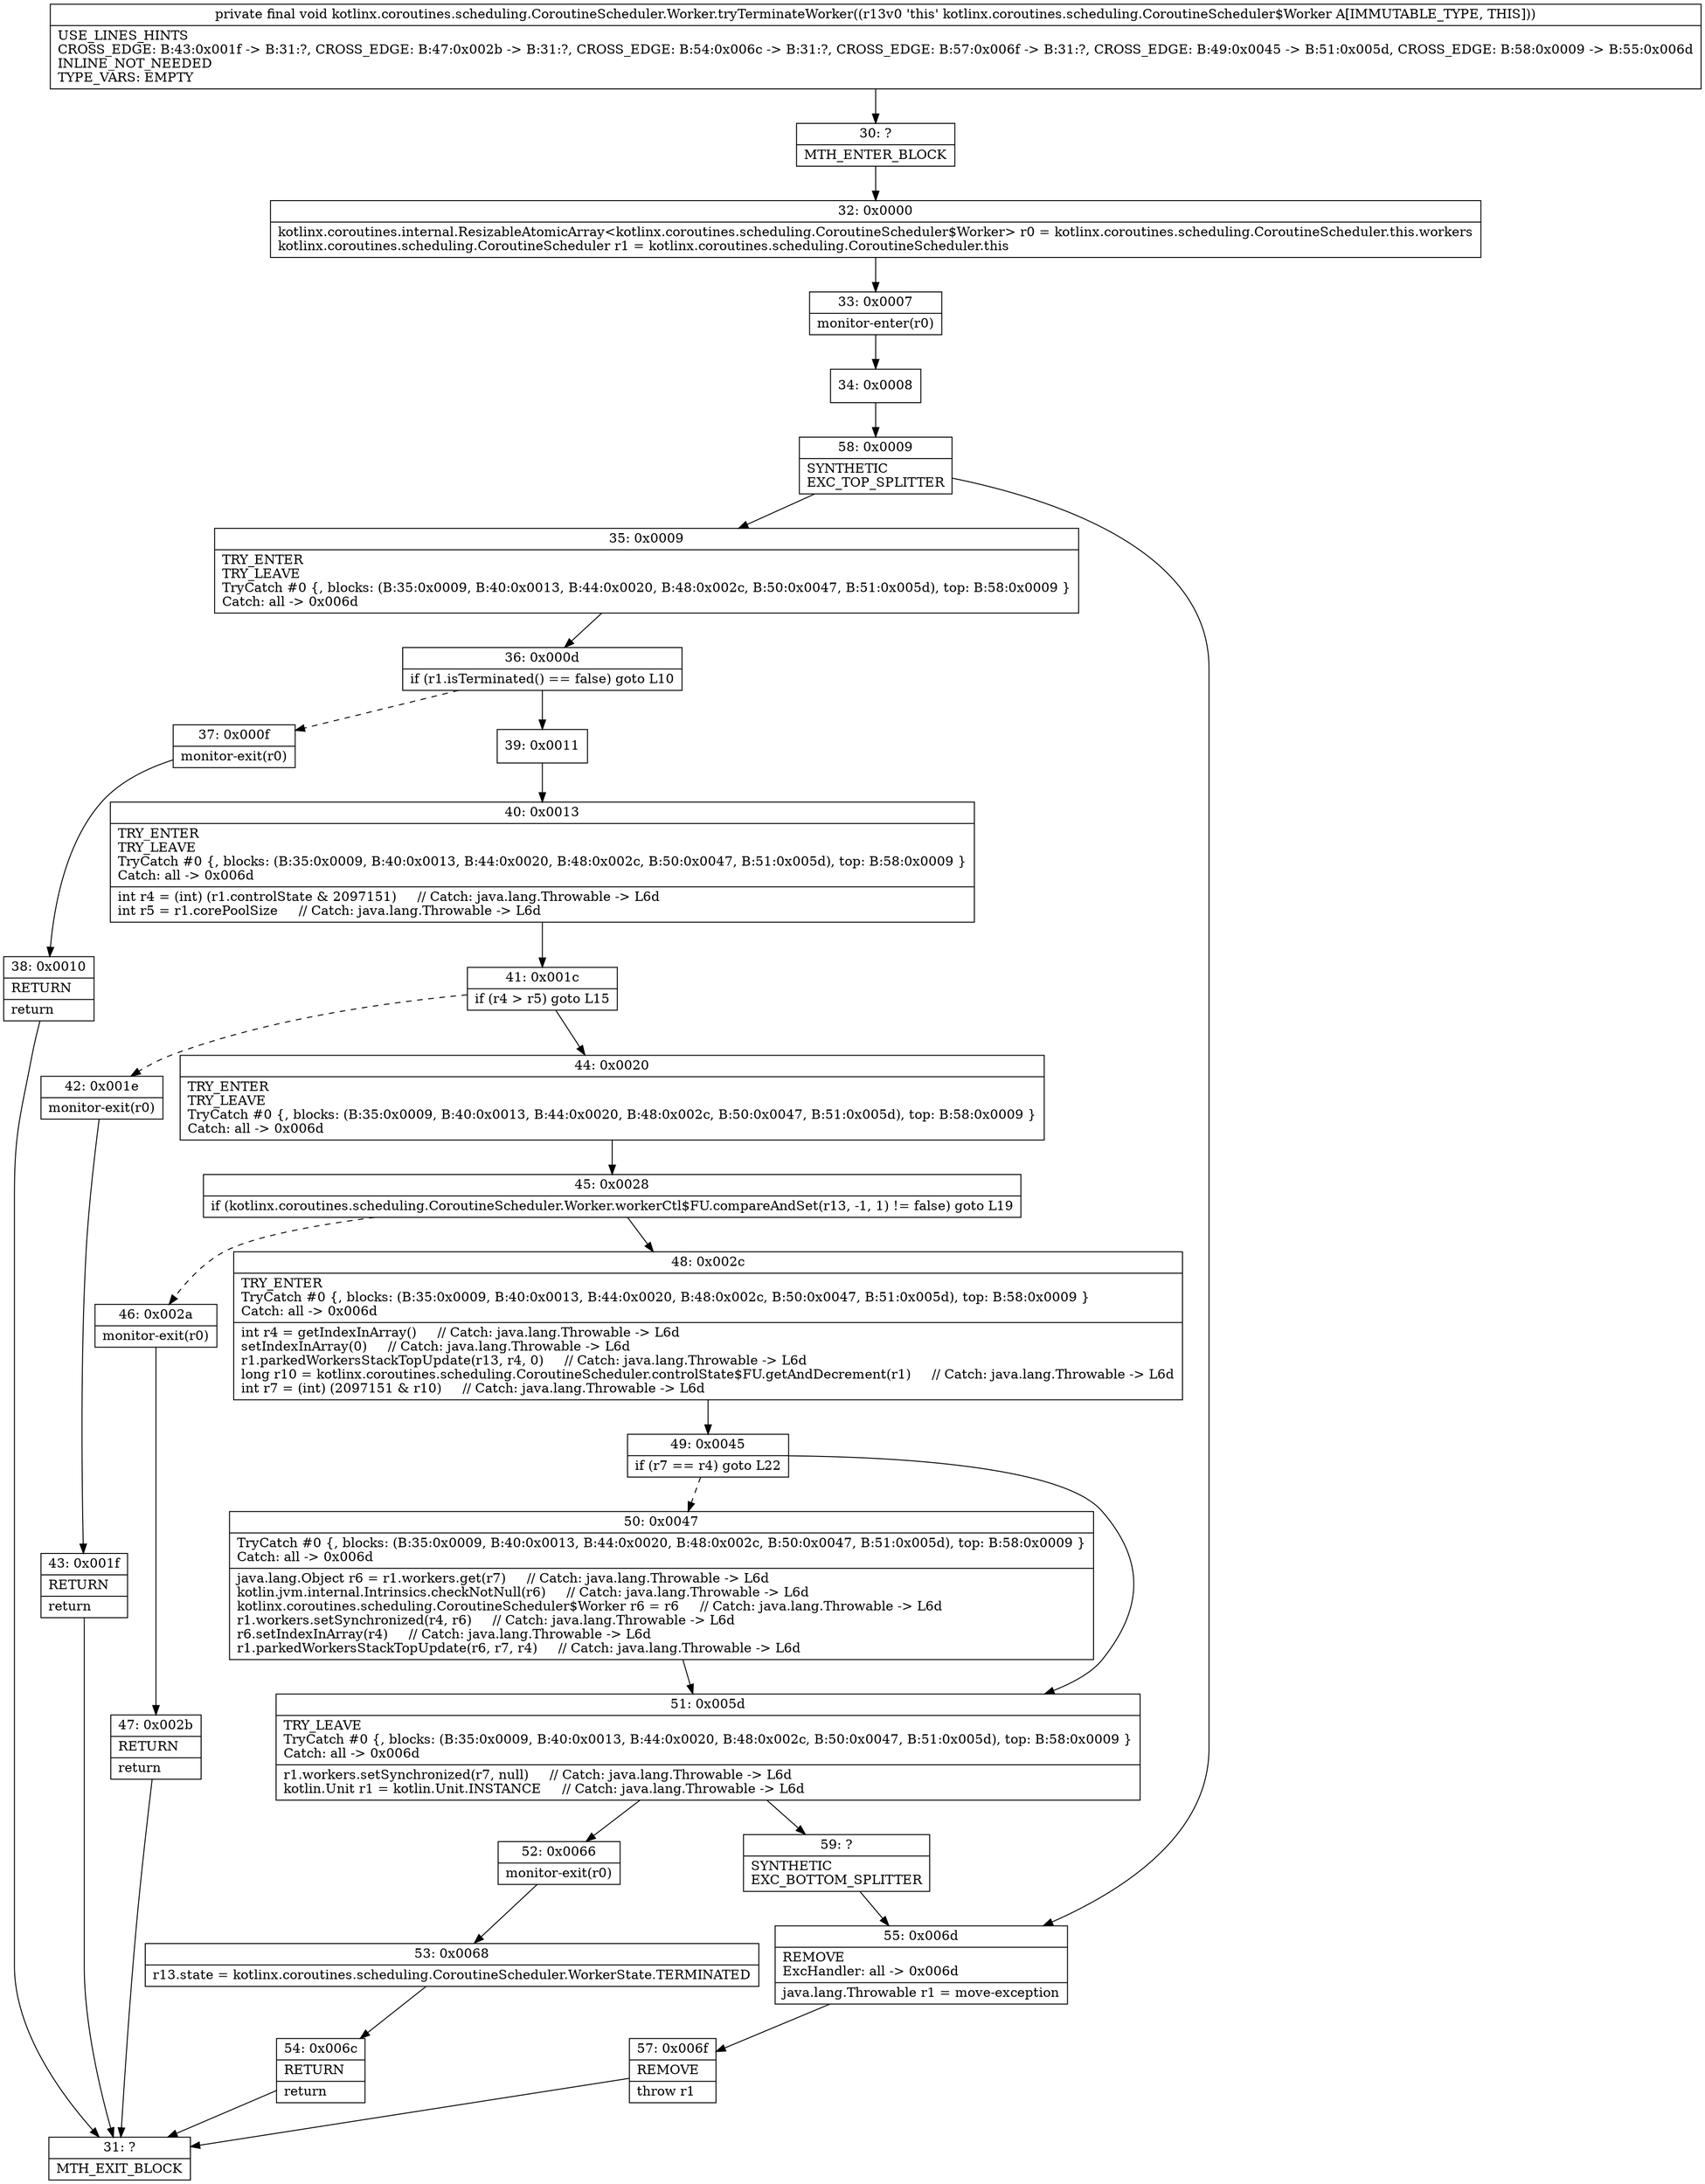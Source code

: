 digraph "CFG forkotlinx.coroutines.scheduling.CoroutineScheduler.Worker.tryTerminateWorker()V" {
Node_30 [shape=record,label="{30\:\ ?|MTH_ENTER_BLOCK\l}"];
Node_32 [shape=record,label="{32\:\ 0x0000|kotlinx.coroutines.internal.ResizableAtomicArray\<kotlinx.coroutines.scheduling.CoroutineScheduler$Worker\> r0 = kotlinx.coroutines.scheduling.CoroutineScheduler.this.workers\lkotlinx.coroutines.scheduling.CoroutineScheduler r1 = kotlinx.coroutines.scheduling.CoroutineScheduler.this\l}"];
Node_33 [shape=record,label="{33\:\ 0x0007|monitor\-enter(r0)\l}"];
Node_34 [shape=record,label="{34\:\ 0x0008}"];
Node_58 [shape=record,label="{58\:\ 0x0009|SYNTHETIC\lEXC_TOP_SPLITTER\l}"];
Node_35 [shape=record,label="{35\:\ 0x0009|TRY_ENTER\lTRY_LEAVE\lTryCatch #0 \{, blocks: (B:35:0x0009, B:40:0x0013, B:44:0x0020, B:48:0x002c, B:50:0x0047, B:51:0x005d), top: B:58:0x0009 \}\lCatch: all \-\> 0x006d\l}"];
Node_36 [shape=record,label="{36\:\ 0x000d|if (r1.isTerminated() == false) goto L10\l}"];
Node_37 [shape=record,label="{37\:\ 0x000f|monitor\-exit(r0)\l}"];
Node_38 [shape=record,label="{38\:\ 0x0010|RETURN\l|return\l}"];
Node_31 [shape=record,label="{31\:\ ?|MTH_EXIT_BLOCK\l}"];
Node_39 [shape=record,label="{39\:\ 0x0011}"];
Node_40 [shape=record,label="{40\:\ 0x0013|TRY_ENTER\lTRY_LEAVE\lTryCatch #0 \{, blocks: (B:35:0x0009, B:40:0x0013, B:44:0x0020, B:48:0x002c, B:50:0x0047, B:51:0x005d), top: B:58:0x0009 \}\lCatch: all \-\> 0x006d\l|int r4 = (int) (r1.controlState & 2097151)     \/\/ Catch: java.lang.Throwable \-\> L6d\lint r5 = r1.corePoolSize     \/\/ Catch: java.lang.Throwable \-\> L6d\l}"];
Node_41 [shape=record,label="{41\:\ 0x001c|if (r4 \> r5) goto L15\l}"];
Node_42 [shape=record,label="{42\:\ 0x001e|monitor\-exit(r0)\l}"];
Node_43 [shape=record,label="{43\:\ 0x001f|RETURN\l|return\l}"];
Node_44 [shape=record,label="{44\:\ 0x0020|TRY_ENTER\lTRY_LEAVE\lTryCatch #0 \{, blocks: (B:35:0x0009, B:40:0x0013, B:44:0x0020, B:48:0x002c, B:50:0x0047, B:51:0x005d), top: B:58:0x0009 \}\lCatch: all \-\> 0x006d\l}"];
Node_45 [shape=record,label="{45\:\ 0x0028|if (kotlinx.coroutines.scheduling.CoroutineScheduler.Worker.workerCtl$FU.compareAndSet(r13, \-1, 1) != false) goto L19\l}"];
Node_46 [shape=record,label="{46\:\ 0x002a|monitor\-exit(r0)\l}"];
Node_47 [shape=record,label="{47\:\ 0x002b|RETURN\l|return\l}"];
Node_48 [shape=record,label="{48\:\ 0x002c|TRY_ENTER\lTryCatch #0 \{, blocks: (B:35:0x0009, B:40:0x0013, B:44:0x0020, B:48:0x002c, B:50:0x0047, B:51:0x005d), top: B:58:0x0009 \}\lCatch: all \-\> 0x006d\l|int r4 = getIndexInArray()     \/\/ Catch: java.lang.Throwable \-\> L6d\lsetIndexInArray(0)     \/\/ Catch: java.lang.Throwable \-\> L6d\lr1.parkedWorkersStackTopUpdate(r13, r4, 0)     \/\/ Catch: java.lang.Throwable \-\> L6d\llong r10 = kotlinx.coroutines.scheduling.CoroutineScheduler.controlState$FU.getAndDecrement(r1)     \/\/ Catch: java.lang.Throwable \-\> L6d\lint r7 = (int) (2097151 & r10)     \/\/ Catch: java.lang.Throwable \-\> L6d\l}"];
Node_49 [shape=record,label="{49\:\ 0x0045|if (r7 == r4) goto L22\l}"];
Node_50 [shape=record,label="{50\:\ 0x0047|TryCatch #0 \{, blocks: (B:35:0x0009, B:40:0x0013, B:44:0x0020, B:48:0x002c, B:50:0x0047, B:51:0x005d), top: B:58:0x0009 \}\lCatch: all \-\> 0x006d\l|java.lang.Object r6 = r1.workers.get(r7)     \/\/ Catch: java.lang.Throwable \-\> L6d\lkotlin.jvm.internal.Intrinsics.checkNotNull(r6)     \/\/ Catch: java.lang.Throwable \-\> L6d\lkotlinx.coroutines.scheduling.CoroutineScheduler$Worker r6 = r6     \/\/ Catch: java.lang.Throwable \-\> L6d\lr1.workers.setSynchronized(r4, r6)     \/\/ Catch: java.lang.Throwable \-\> L6d\lr6.setIndexInArray(r4)     \/\/ Catch: java.lang.Throwable \-\> L6d\lr1.parkedWorkersStackTopUpdate(r6, r7, r4)     \/\/ Catch: java.lang.Throwable \-\> L6d\l}"];
Node_51 [shape=record,label="{51\:\ 0x005d|TRY_LEAVE\lTryCatch #0 \{, blocks: (B:35:0x0009, B:40:0x0013, B:44:0x0020, B:48:0x002c, B:50:0x0047, B:51:0x005d), top: B:58:0x0009 \}\lCatch: all \-\> 0x006d\l|r1.workers.setSynchronized(r7, null)     \/\/ Catch: java.lang.Throwable \-\> L6d\lkotlin.Unit r1 = kotlin.Unit.INSTANCE     \/\/ Catch: java.lang.Throwable \-\> L6d\l}"];
Node_52 [shape=record,label="{52\:\ 0x0066|monitor\-exit(r0)\l}"];
Node_53 [shape=record,label="{53\:\ 0x0068|r13.state = kotlinx.coroutines.scheduling.CoroutineScheduler.WorkerState.TERMINATED\l}"];
Node_54 [shape=record,label="{54\:\ 0x006c|RETURN\l|return\l}"];
Node_59 [shape=record,label="{59\:\ ?|SYNTHETIC\lEXC_BOTTOM_SPLITTER\l}"];
Node_55 [shape=record,label="{55\:\ 0x006d|REMOVE\lExcHandler: all \-\> 0x006d\l|java.lang.Throwable r1 = move\-exception\l}"];
Node_57 [shape=record,label="{57\:\ 0x006f|REMOVE\l|throw r1\l}"];
MethodNode[shape=record,label="{private final void kotlinx.coroutines.scheduling.CoroutineScheduler.Worker.tryTerminateWorker((r13v0 'this' kotlinx.coroutines.scheduling.CoroutineScheduler$Worker A[IMMUTABLE_TYPE, THIS]))  | USE_LINES_HINTS\lCROSS_EDGE: B:43:0x001f \-\> B:31:?, CROSS_EDGE: B:47:0x002b \-\> B:31:?, CROSS_EDGE: B:54:0x006c \-\> B:31:?, CROSS_EDGE: B:57:0x006f \-\> B:31:?, CROSS_EDGE: B:49:0x0045 \-\> B:51:0x005d, CROSS_EDGE: B:58:0x0009 \-\> B:55:0x006d\lINLINE_NOT_NEEDED\lTYPE_VARS: EMPTY\l}"];
MethodNode -> Node_30;Node_30 -> Node_32;
Node_32 -> Node_33;
Node_33 -> Node_34;
Node_34 -> Node_58;
Node_58 -> Node_35;
Node_58 -> Node_55;
Node_35 -> Node_36;
Node_36 -> Node_37[style=dashed];
Node_36 -> Node_39;
Node_37 -> Node_38;
Node_38 -> Node_31;
Node_39 -> Node_40;
Node_40 -> Node_41;
Node_41 -> Node_42[style=dashed];
Node_41 -> Node_44;
Node_42 -> Node_43;
Node_43 -> Node_31;
Node_44 -> Node_45;
Node_45 -> Node_46[style=dashed];
Node_45 -> Node_48;
Node_46 -> Node_47;
Node_47 -> Node_31;
Node_48 -> Node_49;
Node_49 -> Node_50[style=dashed];
Node_49 -> Node_51;
Node_50 -> Node_51;
Node_51 -> Node_52;
Node_51 -> Node_59;
Node_52 -> Node_53;
Node_53 -> Node_54;
Node_54 -> Node_31;
Node_59 -> Node_55;
Node_55 -> Node_57;
Node_57 -> Node_31;
}

